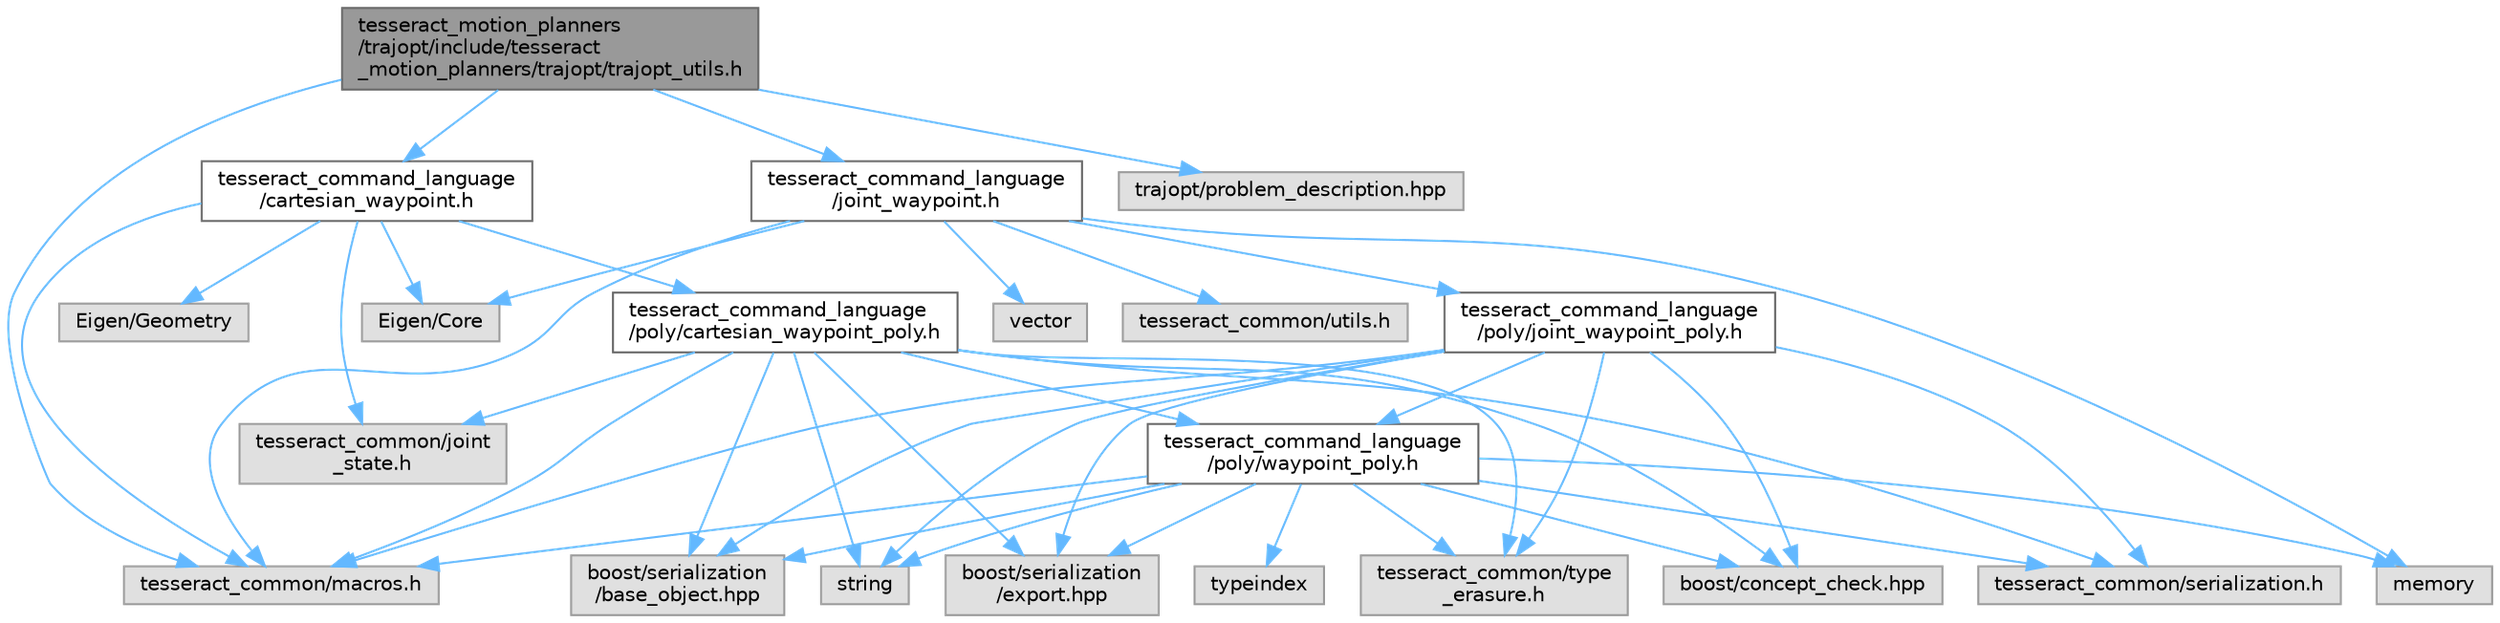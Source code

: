 digraph "tesseract_motion_planners/trajopt/include/tesseract_motion_planners/trajopt/trajopt_utils.h"
{
 // LATEX_PDF_SIZE
  bgcolor="transparent";
  edge [fontname=Helvetica,fontsize=10,labelfontname=Helvetica,labelfontsize=10];
  node [fontname=Helvetica,fontsize=10,shape=box,height=0.2,width=0.4];
  Node1 [label="tesseract_motion_planners\l/trajopt/include/tesseract\l_motion_planners/trajopt/trajopt_utils.h",height=0.2,width=0.4,color="gray40", fillcolor="grey60", style="filled", fontcolor="black",tooltip=" "];
  Node1 -> Node2 [color="steelblue1",style="solid"];
  Node2 [label="tesseract_common/macros.h",height=0.2,width=0.4,color="grey60", fillcolor="#E0E0E0", style="filled",tooltip=" "];
  Node1 -> Node3 [color="steelblue1",style="solid"];
  Node3 [label="trajopt/problem_description.hpp",height=0.2,width=0.4,color="grey60", fillcolor="#E0E0E0", style="filled",tooltip=" "];
  Node1 -> Node4 [color="steelblue1",style="solid"];
  Node4 [label="tesseract_command_language\l/cartesian_waypoint.h",height=0.2,width=0.4,color="grey40", fillcolor="white", style="filled",URL="$d3/d18/cartesian__waypoint_8h.html",tooltip=" "];
  Node4 -> Node2 [color="steelblue1",style="solid"];
  Node4 -> Node5 [color="steelblue1",style="solid"];
  Node5 [label="Eigen/Core",height=0.2,width=0.4,color="grey60", fillcolor="#E0E0E0", style="filled",tooltip=" "];
  Node4 -> Node6 [color="steelblue1",style="solid"];
  Node6 [label="Eigen/Geometry",height=0.2,width=0.4,color="grey60", fillcolor="#E0E0E0", style="filled",tooltip=" "];
  Node4 -> Node7 [color="steelblue1",style="solid"];
  Node7 [label="tesseract_command_language\l/poly/cartesian_waypoint_poly.h",height=0.2,width=0.4,color="grey40", fillcolor="white", style="filled",URL="$d7/df9/cartesian__waypoint__poly_8h.html",tooltip="The cartesian waypoint interface."];
  Node7 -> Node2 [color="steelblue1",style="solid"];
  Node7 -> Node8 [color="steelblue1",style="solid"];
  Node8 [label="string",height=0.2,width=0.4,color="grey60", fillcolor="#E0E0E0", style="filled",tooltip=" "];
  Node7 -> Node9 [color="steelblue1",style="solid"];
  Node9 [label="boost/serialization\l/base_object.hpp",height=0.2,width=0.4,color="grey60", fillcolor="#E0E0E0", style="filled",tooltip=" "];
  Node7 -> Node10 [color="steelblue1",style="solid"];
  Node10 [label="boost/serialization\l/export.hpp",height=0.2,width=0.4,color="grey60", fillcolor="#E0E0E0", style="filled",tooltip=" "];
  Node7 -> Node11 [color="steelblue1",style="solid"];
  Node11 [label="boost/concept_check.hpp",height=0.2,width=0.4,color="grey60", fillcolor="#E0E0E0", style="filled",tooltip=" "];
  Node7 -> Node12 [color="steelblue1",style="solid"];
  Node12 [label="tesseract_command_language\l/poly/waypoint_poly.h",height=0.2,width=0.4,color="grey40", fillcolor="white", style="filled",URL="$d3/dc4/waypoint__poly_8h.html",tooltip=" "];
  Node12 -> Node2 [color="steelblue1",style="solid"];
  Node12 -> Node13 [color="steelblue1",style="solid"];
  Node13 [label="memory",height=0.2,width=0.4,color="grey60", fillcolor="#E0E0E0", style="filled",tooltip=" "];
  Node12 -> Node8 [color="steelblue1",style="solid"];
  Node12 -> Node14 [color="steelblue1",style="solid"];
  Node14 [label="typeindex",height=0.2,width=0.4,color="grey60", fillcolor="#E0E0E0", style="filled",tooltip=" "];
  Node12 -> Node9 [color="steelblue1",style="solid"];
  Node12 -> Node10 [color="steelblue1",style="solid"];
  Node12 -> Node11 [color="steelblue1",style="solid"];
  Node12 -> Node15 [color="steelblue1",style="solid"];
  Node15 [label="tesseract_common/serialization.h",height=0.2,width=0.4,color="grey60", fillcolor="#E0E0E0", style="filled",tooltip=" "];
  Node12 -> Node16 [color="steelblue1",style="solid"];
  Node16 [label="tesseract_common/type\l_erasure.h",height=0.2,width=0.4,color="grey60", fillcolor="#E0E0E0", style="filled",tooltip=" "];
  Node7 -> Node17 [color="steelblue1",style="solid"];
  Node17 [label="tesseract_common/joint\l_state.h",height=0.2,width=0.4,color="grey60", fillcolor="#E0E0E0", style="filled",tooltip=" "];
  Node7 -> Node15 [color="steelblue1",style="solid"];
  Node7 -> Node16 [color="steelblue1",style="solid"];
  Node4 -> Node17 [color="steelblue1",style="solid"];
  Node1 -> Node18 [color="steelblue1",style="solid"];
  Node18 [label="tesseract_command_language\l/joint_waypoint.h",height=0.2,width=0.4,color="grey40", fillcolor="white", style="filled",URL="$d7/d1f/joint__waypoint_8h.html",tooltip=" "];
  Node18 -> Node2 [color="steelblue1",style="solid"];
  Node18 -> Node5 [color="steelblue1",style="solid"];
  Node18 -> Node13 [color="steelblue1",style="solid"];
  Node18 -> Node19 [color="steelblue1",style="solid"];
  Node19 [label="vector",height=0.2,width=0.4,color="grey60", fillcolor="#E0E0E0", style="filled",tooltip=" "];
  Node18 -> Node20 [color="steelblue1",style="solid"];
  Node20 [label="tesseract_command_language\l/poly/joint_waypoint_poly.h",height=0.2,width=0.4,color="grey40", fillcolor="white", style="filled",URL="$d1/d66/joint__waypoint__poly_8h.html",tooltip="The joint waypoint interface."];
  Node20 -> Node2 [color="steelblue1",style="solid"];
  Node20 -> Node8 [color="steelblue1",style="solid"];
  Node20 -> Node9 [color="steelblue1",style="solid"];
  Node20 -> Node10 [color="steelblue1",style="solid"];
  Node20 -> Node11 [color="steelblue1",style="solid"];
  Node20 -> Node12 [color="steelblue1",style="solid"];
  Node20 -> Node15 [color="steelblue1",style="solid"];
  Node20 -> Node16 [color="steelblue1",style="solid"];
  Node18 -> Node21 [color="steelblue1",style="solid"];
  Node21 [label="tesseract_common/utils.h",height=0.2,width=0.4,color="grey60", fillcolor="#E0E0E0", style="filled",tooltip=" "];
}
